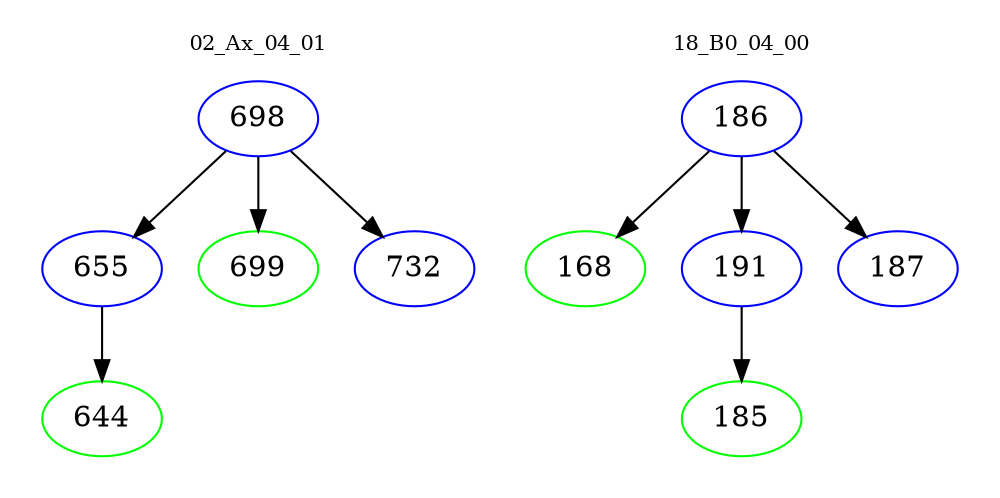 digraph{
subgraph cluster_0 {
color = white
label = "02_Ax_04_01";
fontsize=10;
T0_698 [label="698", color="blue"]
T0_698 -> T0_655 [color="black"]
T0_655 [label="655", color="blue"]
T0_655 -> T0_644 [color="black"]
T0_644 [label="644", color="green"]
T0_698 -> T0_699 [color="black"]
T0_699 [label="699", color="green"]
T0_698 -> T0_732 [color="black"]
T0_732 [label="732", color="blue"]
}
subgraph cluster_1 {
color = white
label = "18_B0_04_00";
fontsize=10;
T1_186 [label="186", color="blue"]
T1_186 -> T1_168 [color="black"]
T1_168 [label="168", color="green"]
T1_186 -> T1_191 [color="black"]
T1_191 [label="191", color="blue"]
T1_191 -> T1_185 [color="black"]
T1_185 [label="185", color="green"]
T1_186 -> T1_187 [color="black"]
T1_187 [label="187", color="blue"]
}
}
